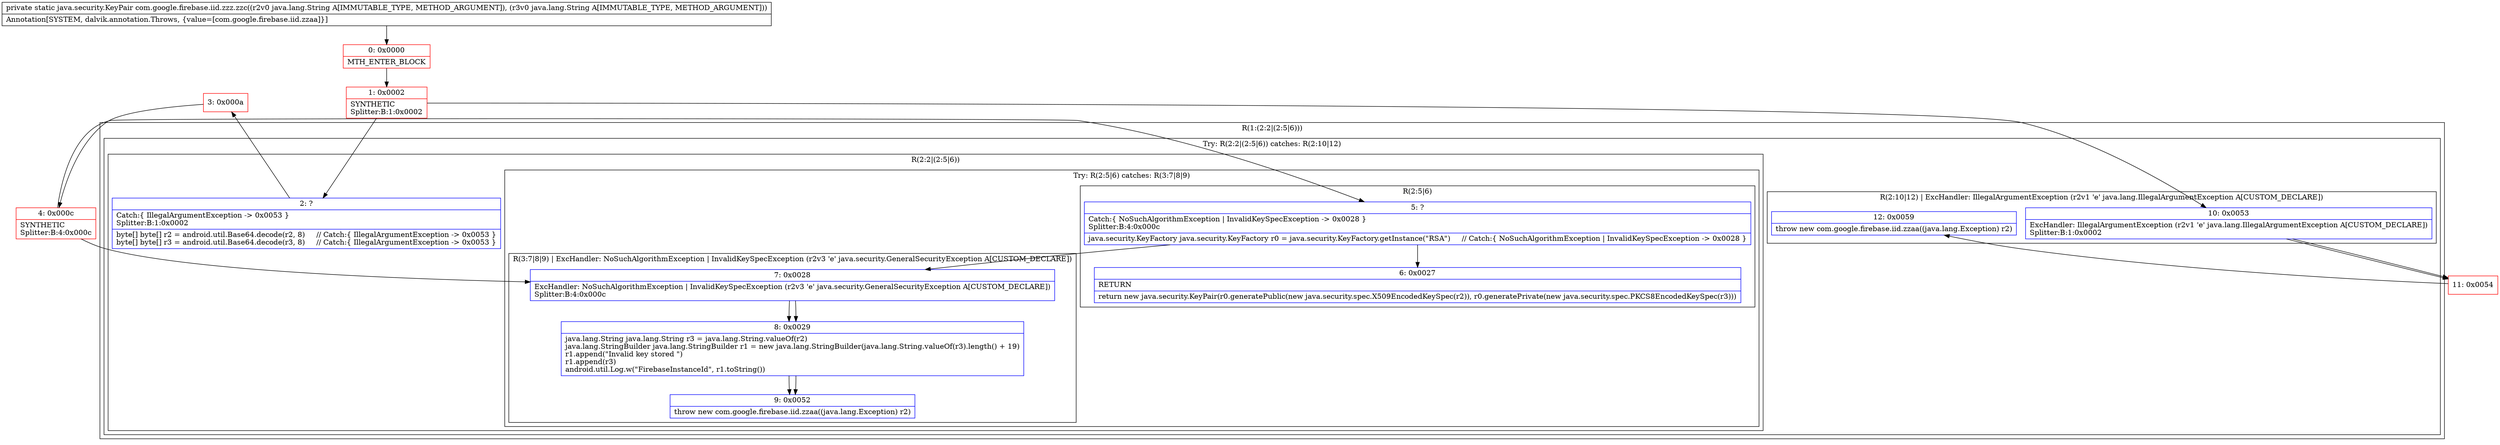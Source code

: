 digraph "CFG forcom.google.firebase.iid.zzz.zzc(Ljava\/lang\/String;Ljava\/lang\/String;)Ljava\/security\/KeyPair;" {
subgraph cluster_Region_211852478 {
label = "R(1:(2:2|(2:5|6)))";
node [shape=record,color=blue];
subgraph cluster_TryCatchRegion_1972218052 {
label = "Try: R(2:2|(2:5|6)) catches: R(2:10|12)";
node [shape=record,color=blue];
subgraph cluster_Region_812090929 {
label = "R(2:2|(2:5|6))";
node [shape=record,color=blue];
Node_2 [shape=record,label="{2\:\ ?|Catch:\{ IllegalArgumentException \-\> 0x0053 \}\lSplitter:B:1:0x0002\l|byte[] byte[] r2 = android.util.Base64.decode(r2, 8)     \/\/ Catch:\{ IllegalArgumentException \-\> 0x0053 \}\lbyte[] byte[] r3 = android.util.Base64.decode(r3, 8)     \/\/ Catch:\{ IllegalArgumentException \-\> 0x0053 \}\l}"];
subgraph cluster_TryCatchRegion_1197517093 {
label = "Try: R(2:5|6) catches: R(3:7|8|9)";
node [shape=record,color=blue];
subgraph cluster_Region_1495546337 {
label = "R(2:5|6)";
node [shape=record,color=blue];
Node_5 [shape=record,label="{5\:\ ?|Catch:\{ NoSuchAlgorithmException \| InvalidKeySpecException \-\> 0x0028 \}\lSplitter:B:4:0x000c\l|java.security.KeyFactory java.security.KeyFactory r0 = java.security.KeyFactory.getInstance(\"RSA\")     \/\/ Catch:\{ NoSuchAlgorithmException \| InvalidKeySpecException \-\> 0x0028 \}\l}"];
Node_6 [shape=record,label="{6\:\ 0x0027|RETURN\l|return new java.security.KeyPair(r0.generatePublic(new java.security.spec.X509EncodedKeySpec(r2)), r0.generatePrivate(new java.security.spec.PKCS8EncodedKeySpec(r3)))\l}"];
}
subgraph cluster_Region_1596387311 {
label = "R(3:7|8|9) | ExcHandler: NoSuchAlgorithmException \| InvalidKeySpecException (r2v3 'e' java.security.GeneralSecurityException A[CUSTOM_DECLARE])\l";
node [shape=record,color=blue];
Node_7 [shape=record,label="{7\:\ 0x0028|ExcHandler: NoSuchAlgorithmException \| InvalidKeySpecException (r2v3 'e' java.security.GeneralSecurityException A[CUSTOM_DECLARE])\lSplitter:B:4:0x000c\l}"];
Node_8 [shape=record,label="{8\:\ 0x0029|java.lang.String java.lang.String r3 = java.lang.String.valueOf(r2)\ljava.lang.StringBuilder java.lang.StringBuilder r1 = new java.lang.StringBuilder(java.lang.String.valueOf(r3).length() + 19)\lr1.append(\"Invalid key stored \")\lr1.append(r3)\landroid.util.Log.w(\"FirebaseInstanceId\", r1.toString())\l}"];
Node_9 [shape=record,label="{9\:\ 0x0052|throw new com.google.firebase.iid.zzaa((java.lang.Exception) r2)\l}"];
}
}
}
subgraph cluster_Region_1072384574 {
label = "R(2:10|12) | ExcHandler: IllegalArgumentException (r2v1 'e' java.lang.IllegalArgumentException A[CUSTOM_DECLARE])\l";
node [shape=record,color=blue];
Node_10 [shape=record,label="{10\:\ 0x0053|ExcHandler: IllegalArgumentException (r2v1 'e' java.lang.IllegalArgumentException A[CUSTOM_DECLARE])\lSplitter:B:1:0x0002\l}"];
Node_12 [shape=record,label="{12\:\ 0x0059|throw new com.google.firebase.iid.zzaa((java.lang.Exception) r2)\l}"];
}
}
}
subgraph cluster_Region_1072384574 {
label = "R(2:10|12) | ExcHandler: IllegalArgumentException (r2v1 'e' java.lang.IllegalArgumentException A[CUSTOM_DECLARE])\l";
node [shape=record,color=blue];
Node_10 [shape=record,label="{10\:\ 0x0053|ExcHandler: IllegalArgumentException (r2v1 'e' java.lang.IllegalArgumentException A[CUSTOM_DECLARE])\lSplitter:B:1:0x0002\l}"];
Node_12 [shape=record,label="{12\:\ 0x0059|throw new com.google.firebase.iid.zzaa((java.lang.Exception) r2)\l}"];
}
subgraph cluster_Region_1596387311 {
label = "R(3:7|8|9) | ExcHandler: NoSuchAlgorithmException \| InvalidKeySpecException (r2v3 'e' java.security.GeneralSecurityException A[CUSTOM_DECLARE])\l";
node [shape=record,color=blue];
Node_7 [shape=record,label="{7\:\ 0x0028|ExcHandler: NoSuchAlgorithmException \| InvalidKeySpecException (r2v3 'e' java.security.GeneralSecurityException A[CUSTOM_DECLARE])\lSplitter:B:4:0x000c\l}"];
Node_8 [shape=record,label="{8\:\ 0x0029|java.lang.String java.lang.String r3 = java.lang.String.valueOf(r2)\ljava.lang.StringBuilder java.lang.StringBuilder r1 = new java.lang.StringBuilder(java.lang.String.valueOf(r3).length() + 19)\lr1.append(\"Invalid key stored \")\lr1.append(r3)\landroid.util.Log.w(\"FirebaseInstanceId\", r1.toString())\l}"];
Node_9 [shape=record,label="{9\:\ 0x0052|throw new com.google.firebase.iid.zzaa((java.lang.Exception) r2)\l}"];
}
Node_0 [shape=record,color=red,label="{0\:\ 0x0000|MTH_ENTER_BLOCK\l}"];
Node_1 [shape=record,color=red,label="{1\:\ 0x0002|SYNTHETIC\lSplitter:B:1:0x0002\l}"];
Node_3 [shape=record,color=red,label="{3\:\ 0x000a}"];
Node_4 [shape=record,color=red,label="{4\:\ 0x000c|SYNTHETIC\lSplitter:B:4:0x000c\l}"];
Node_11 [shape=record,color=red,label="{11\:\ 0x0054}"];
MethodNode[shape=record,label="{private static java.security.KeyPair com.google.firebase.iid.zzz.zzc((r2v0 java.lang.String A[IMMUTABLE_TYPE, METHOD_ARGUMENT]), (r3v0 java.lang.String A[IMMUTABLE_TYPE, METHOD_ARGUMENT]))  | Annotation[SYSTEM, dalvik.annotation.Throws, \{value=[com.google.firebase.iid.zzaa]\}]\l}"];
MethodNode -> Node_0;
Node_2 -> Node_3;
Node_5 -> Node_6;
Node_5 -> Node_7;
Node_7 -> Node_8;
Node_8 -> Node_9;
Node_10 -> Node_11;
Node_10 -> Node_11;
Node_7 -> Node_8;
Node_8 -> Node_9;
Node_0 -> Node_1;
Node_1 -> Node_2;
Node_1 -> Node_10;
Node_3 -> Node_4;
Node_4 -> Node_5;
Node_4 -> Node_7;
Node_11 -> Node_12;
}

